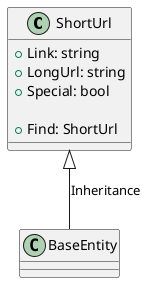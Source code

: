 @startuml ShortUrl Class Diagram

class ShortUrl  {
    + Link: string
    + LongUrl: string
    + Special: bool

    + Find: ShortUrl

}

ShortUrl <|-- BaseEntity: Inheritance
 
@enduml